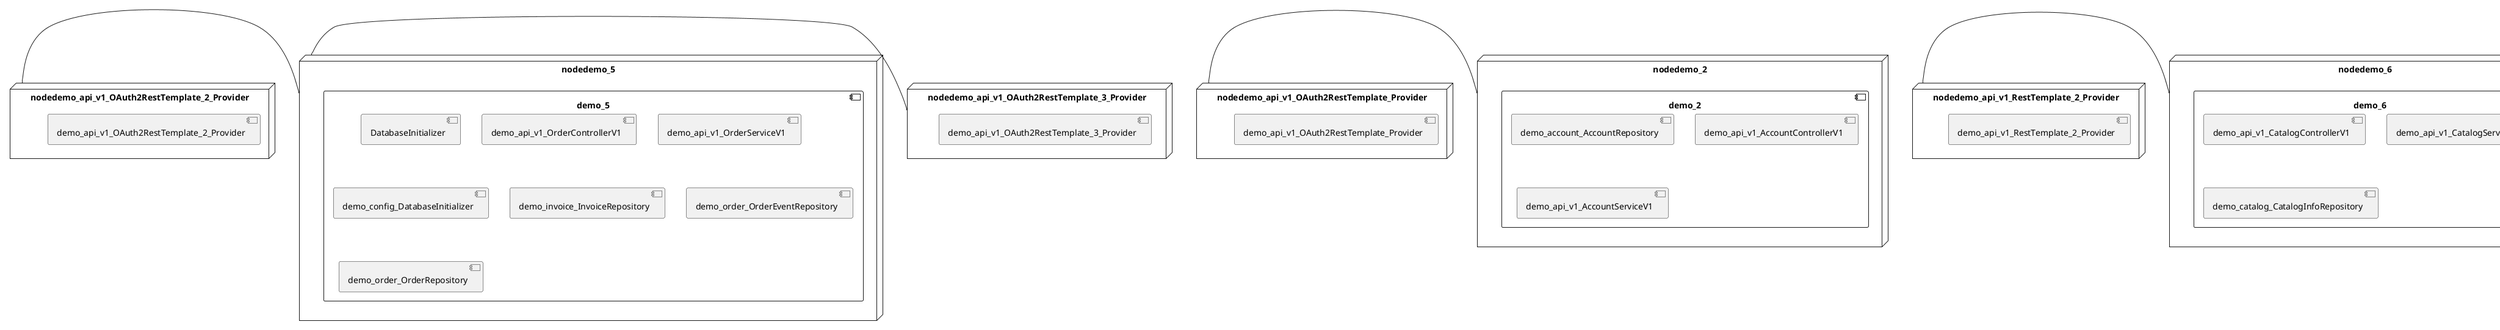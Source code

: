 @startuml
skinparam fixCircleLabelOverlapping true
skinparam componentStyle uml2
node nodedemo {
component demo {
[demo_api_v1_UserControllerV1] [[kbastani-spring-cloud-event-sourcing-example.system#_IzOhoILBEe-1fo3-i6tnWQ]]
[demo_api_v1_UserServiceV1] [[kbastani-spring-cloud-event-sourcing-example.system#_IzOhoILBEe-1fo3-i6tnWQ]]
[demo_user_UserRepository] [[kbastani-spring-cloud-event-sourcing-example.system#_IzOhoILBEe-1fo3-i6tnWQ]]
}
}
node nodedemo_2 {
component demo_2 {
[demo_account_AccountRepository] [[kbastani-spring-cloud-event-sourcing-example.system#_IzOhoILBEe-1fo3-i6tnWQ]]
[demo_api_v1_AccountControllerV1] [[kbastani-spring-cloud-event-sourcing-example.system#_IzOhoILBEe-1fo3-i6tnWQ]]
[demo_api_v1_AccountServiceV1] [[kbastani-spring-cloud-event-sourcing-example.system#_IzOhoILBEe-1fo3-i6tnWQ]]
}
}
node nodedemo_3 {
component demo_3 {
[demo_UserController] [[kbastani-spring-cloud-event-sourcing-example.system#_IzOhoILBEe-1fo3-i6tnWQ]]
[demo_UserRepository] [[kbastani-spring-cloud-event-sourcing-example.system#_IzOhoILBEe-1fo3-i6tnWQ]]
[demo_UserService] [[kbastani-spring-cloud-event-sourcing-example.system#_IzOhoILBEe-1fo3-i6tnWQ]]
[demo_login_UserController] [[kbastani-spring-cloud-event-sourcing-example.system#_IzOhoILBEe-1fo3-i6tnWQ]]
}
}
node nodedemo_4 {
component demo_4 {
[demo_api_v1_ShoppingCartControllerV1] [[kbastani-spring-cloud-event-sourcing-example.system#_IzOhoILBEe-1fo3-i6tnWQ]]
[demo_api_v1_ShoppingCartServiceV1] [[kbastani-spring-cloud-event-sourcing-example.system#_IzOhoILBEe-1fo3-i6tnWQ]]
[demo_cart_CartEventRepository] [[kbastani-spring-cloud-event-sourcing-example.system#_IzOhoILBEe-1fo3-i6tnWQ]]
}
}
node nodedemo_5 {
component demo_5 {
[DatabaseInitializer] [[kbastani-spring-cloud-event-sourcing-example.system#_IzOhoILBEe-1fo3-i6tnWQ]]
[demo_api_v1_OrderControllerV1] [[kbastani-spring-cloud-event-sourcing-example.system#_IzOhoILBEe-1fo3-i6tnWQ]]
[demo_api_v1_OrderServiceV1] [[kbastani-spring-cloud-event-sourcing-example.system#_IzOhoILBEe-1fo3-i6tnWQ]]
[demo_config_DatabaseInitializer] [[kbastani-spring-cloud-event-sourcing-example.system#_IzOhoILBEe-1fo3-i6tnWQ]]
[demo_invoice_InvoiceRepository] [[kbastani-spring-cloud-event-sourcing-example.system#_IzOhoILBEe-1fo3-i6tnWQ]]
[demo_order_OrderEventRepository] [[kbastani-spring-cloud-event-sourcing-example.system#_IzOhoILBEe-1fo3-i6tnWQ]]
[demo_order_OrderRepository] [[kbastani-spring-cloud-event-sourcing-example.system#_IzOhoILBEe-1fo3-i6tnWQ]]
}
}
node nodedemo_6 {
component demo_6 {
[demo_api_v1_CatalogControllerV1] [[kbastani-spring-cloud-event-sourcing-example.system#_IzOhoILBEe-1fo3-i6tnWQ]]
[demo_api_v1_CatalogServiceV1] [[kbastani-spring-cloud-event-sourcing-example.system#_IzOhoILBEe-1fo3-i6tnWQ]]
[demo_catalog_CatalogInfoRepository] [[kbastani-spring-cloud-event-sourcing-example.system#_IzOhoILBEe-1fo3-i6tnWQ]]
}
}
node nodedemo_v1 {
component demo_v1 {
[demo_v1_InventoryControllerV1] [[kbastani-spring-cloud-event-sourcing-example.system#_IzOhoILBEe-1fo3-i6tnWQ]]
[demo_v1_InventoryServiceV1] [[kbastani-spring-cloud-event-sourcing-example.system#_IzOhoILBEe-1fo3-i6tnWQ]]
}
}
node nodedemo_api_v1_OAuth2RestTemplate_2_Provider {
[demo_api_v1_OAuth2RestTemplate_2_Provider] [[kbastani-spring-cloud-event-sourcing-example.system#_IzOhoILBEe-1fo3-i6tnWQ]]
}
node nodedemo_api_v1_OAuth2RestTemplate_3_Provider {
[demo_api_v1_OAuth2RestTemplate_3_Provider] [[kbastani-spring-cloud-event-sourcing-example.system#_IzOhoILBEe-1fo3-i6tnWQ]]
}
node nodedemo_api_v1_OAuth2RestTemplate_Provider {
[demo_api_v1_OAuth2RestTemplate_Provider] [[kbastani-spring-cloud-event-sourcing-example.system#_IzOhoILBEe-1fo3-i6tnWQ]]
}
node nodedemo_api_v1_RestTemplate_2_Provider {
[demo_api_v1_RestTemplate_2_Provider] [[kbastani-spring-cloud-event-sourcing-example.system#_IzOhoILBEe-1fo3-i6tnWQ]]
}
node nodedemo_api_v1_RestTemplate_Provider {
[demo_api_v1_RestTemplate_Provider] [[kbastani-spring-cloud-event-sourcing-example.system#_IzOhoILBEe-1fo3-i6tnWQ]]
}
node nodedemo_inventory_InventoryRepository_Provider {
[demo_inventory_InventoryRepository_Provider] [[kbastani-spring-cloud-event-sourcing-example.system#_IzOhoILBEe-1fo3-i6tnWQ]]
}
node nodedemo_login_AuthenticationManager_Provider {
[demo_login_AuthenticationManager_Provider] [[kbastani-spring-cloud-event-sourcing-example.system#_IzOhoILBEe-1fo3-i6tnWQ]]
}
node nodedemo_login_ClientDetailsService_Provider {
[demo_login_ClientDetailsService_Provider] [[kbastani-spring-cloud-event-sourcing-example.system#_IzOhoILBEe-1fo3-i6tnWQ]]
}
node nodedemo_login_HttpSessionSecurityContextRepository_Provider {
[demo_login_HttpSessionSecurityContextRepository_Provider] [[kbastani-spring-cloud-event-sourcing-example.system#_IzOhoILBEe-1fo3-i6tnWQ]]
}
node nodedemo_login_LoginController {
[demo_login_LoginController] [[kbastani-spring-cloud-event-sourcing-example.system#_IzOhoILBEe-1fo3-i6tnWQ]]
}
node nodedemo_product_ProductRepository_Provider {
[demo_product_ProductRepository_Provider] [[kbastani-spring-cloud-event-sourcing-example.system#_IzOhoILBEe-1fo3-i6tnWQ]]
}
node nodedemo_user_UserClientV1 {
[demo_user_UserClientV1] [[kbastani-spring-cloud-event-sourcing-example.system#_IzOhoILBEe-1fo3-i6tnWQ]]
}
node nodedemo_v1_Session_Provider {
[demo_v1_Session_Provider] [[kbastani-spring-cloud-event-sourcing-example.system#_IzOhoILBEe-1fo3-i6tnWQ]]
}
[nodedemo_api_v1_OAuth2RestTemplate_2_Provider] - [nodedemo_5]
[nodedemo_api_v1_OAuth2RestTemplate_3_Provider] - [nodedemo_5]
[nodedemo_api_v1_OAuth2RestTemplate_Provider] - [nodedemo_2]
[nodedemo_api_v1_RestTemplate_2_Provider] - [nodedemo_6]
[nodedemo_api_v1_RestTemplate_Provider] - [nodedemo_4]
[nodedemo_inventory_InventoryRepository_Provider] - [nodedemo_v1]
[nodedemo_login_AuthenticationManager_Provider] - [nodedemo_login_LoginController]
[nodedemo_login_ClientDetailsService_Provider] - [nodedemo_login_LoginController]
[nodedemo_login_HttpSessionSecurityContextRepository_Provider] - [nodedemo_login_LoginController]
[nodedemo_product_ProductRepository_Provider] - [nodedemo_v1]
[nodedemo_v1_Session_Provider] - [nodedemo_v1]
[nodedemo] - [nodedemo_user_UserClientV1]

@enduml
